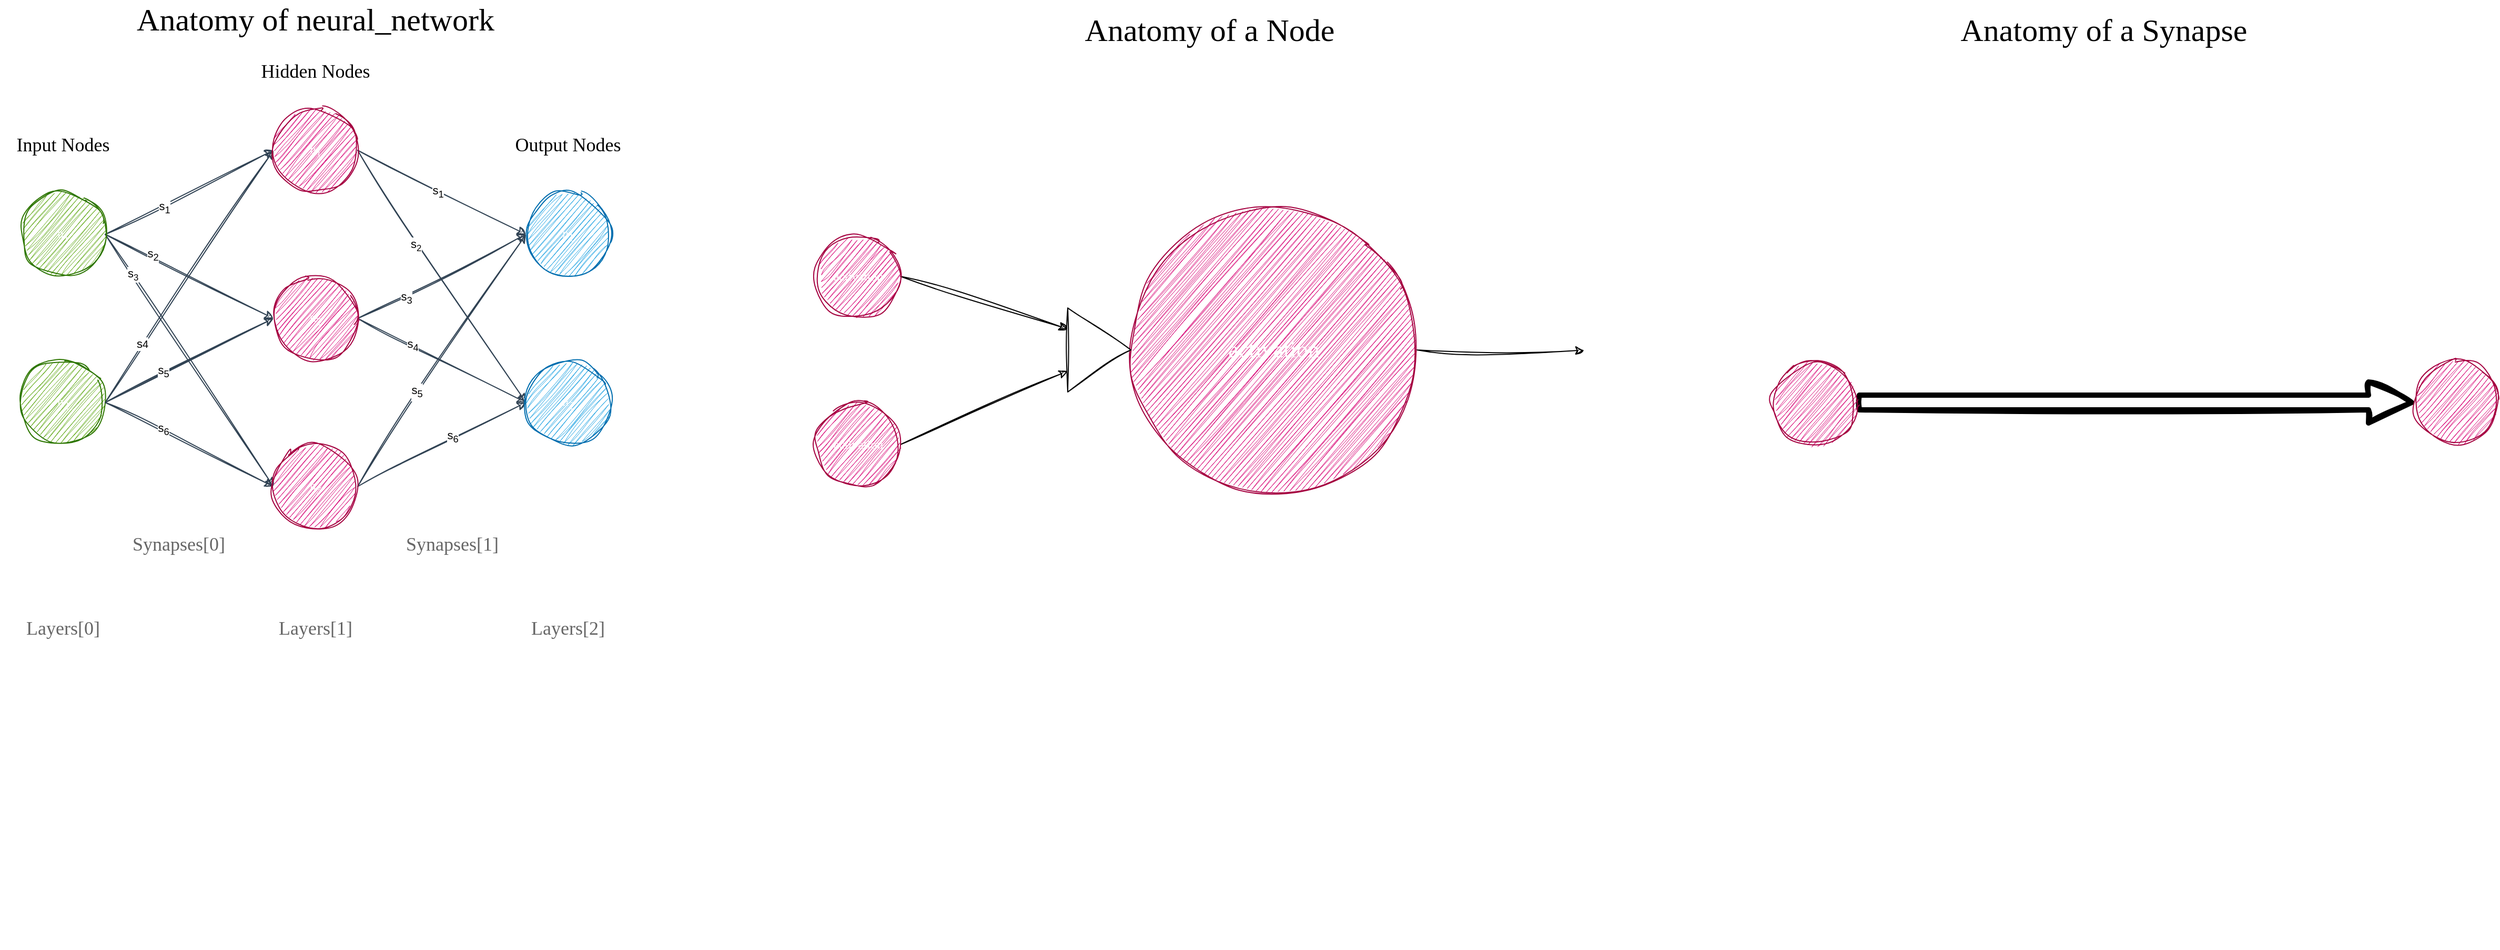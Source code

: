<mxfile>
    <diagram id="xuRbzd0cc3Z0erRxjnMo" name="Page-1">
        <mxGraphModel dx="2004" dy="1222" grid="1" gridSize="10" guides="1" tooltips="1" connect="1" arrows="1" fold="1" page="1" pageScale="1" pageWidth="850" pageHeight="1100" math="0" shadow="0">
            <root>
                <mxCell id="0"/>
                <mxCell id="1" parent="0"/>
                <mxCell id="16" style="edgeStyle=none;html=1;exitX=1;exitY=0.5;exitDx=0;exitDy=0;entryX=0;entryY=0.5;entryDx=0;entryDy=0;fillColor=#647687;strokeColor=#314354;sketch=1;curveFitting=1;jiggle=2;fontFamily=Comic Sans MS;" parent="1" source="3" target="5" edge="1">
                    <mxGeometry relative="1" as="geometry"/>
                </mxCell>
                <mxCell id="107" value="s&lt;font size=&quot;1&quot;&gt;&lt;sub&gt;3&lt;/sub&gt;&lt;/font&gt;" style="edgeLabel;html=1;align=center;verticalAlign=middle;resizable=0;points=[];" parent="16" vertex="1" connectable="0">
                    <mxGeometry x="-0.684" y="1" relative="1" as="geometry">
                        <mxPoint as="offset"/>
                    </mxGeometry>
                </mxCell>
                <mxCell id="17" style="edgeStyle=none;html=1;exitX=1;exitY=0.5;exitDx=0;exitDy=0;entryX=0;entryY=0.5;entryDx=0;entryDy=0;fillColor=#647687;strokeColor=#314354;sketch=1;curveFitting=1;jiggle=2;fontFamily=Comic Sans MS;" parent="1" source="3" target="6" edge="1">
                    <mxGeometry relative="1" as="geometry"/>
                </mxCell>
                <mxCell id="106" value="s&lt;sub&gt;2&lt;/sub&gt;" style="edgeLabel;html=1;align=center;verticalAlign=middle;resizable=0;points=[];" parent="17" vertex="1" connectable="0">
                    <mxGeometry x="-0.29" y="2" relative="1" as="geometry">
                        <mxPoint x="-13" y="-7" as="offset"/>
                    </mxGeometry>
                </mxCell>
                <mxCell id="27" style="edgeStyle=none;html=1;exitX=1;exitY=0.5;exitDx=0;exitDy=0;entryX=0;entryY=0.5;entryDx=0;entryDy=0;fillColor=#647687;strokeColor=#314354;sketch=1;curveFitting=1;jiggle=2;fontFamily=Comic Sans MS;" parent="1" source="3" target="7" edge="1">
                    <mxGeometry relative="1" as="geometry"/>
                </mxCell>
                <mxCell id="105" value="s&lt;sub&gt;1&lt;/sub&gt;" style="edgeLabel;html=1;align=center;verticalAlign=middle;resizable=0;points=[];" parent="27" vertex="1" connectable="0">
                    <mxGeometry x="-0.087" y="-1" relative="1" as="geometry">
                        <mxPoint x="-18" y="10" as="offset"/>
                    </mxGeometry>
                </mxCell>
                <mxCell id="3" value="n&lt;sub&gt;1&lt;/sub&gt;" style="ellipse;whiteSpace=wrap;html=1;aspect=fixed;fillColor=#60a917;fontColor=#ffffff;strokeColor=#2D7600;sketch=1;curveFitting=1;jiggle=2;fontFamily=Comic Sans MS;" parent="1" vertex="1">
                    <mxGeometry x="145" y="200" width="80" height="80" as="geometry"/>
                </mxCell>
                <mxCell id="13" style="edgeStyle=none;html=1;exitX=1;exitY=0.5;exitDx=0;exitDy=0;entryX=0;entryY=0.5;entryDx=0;entryDy=0;fillColor=#647687;strokeColor=#314354;sketch=1;curveFitting=1;jiggle=2;fontFamily=Comic Sans MS;" parent="1" source="4" target="5" edge="1">
                    <mxGeometry relative="1" as="geometry"/>
                </mxCell>
                <mxCell id="110" value="s&lt;sub&gt;6&lt;/sub&gt;" style="edgeLabel;html=1;align=center;verticalAlign=middle;resizable=0;points=[];" parent="13" vertex="1" connectable="0">
                    <mxGeometry x="-0.434" y="-2" relative="1" as="geometry">
                        <mxPoint x="10" y="1" as="offset"/>
                    </mxGeometry>
                </mxCell>
                <mxCell id="14" style="edgeStyle=none;html=1;exitX=1;exitY=0.5;exitDx=0;exitDy=0;entryX=0;entryY=0.5;entryDx=0;entryDy=0;fillColor=#647687;strokeColor=#314354;sketch=1;curveFitting=1;jiggle=2;fontFamily=Comic Sans MS;" parent="1" source="4" target="6" edge="1">
                    <mxGeometry relative="1" as="geometry"/>
                </mxCell>
                <mxCell id="15" style="edgeStyle=none;html=1;exitX=1;exitY=0.5;exitDx=0;exitDy=0;entryX=0;entryY=0.5;entryDx=0;entryDy=0;fillColor=#647687;strokeColor=#314354;sketch=1;curveFitting=1;jiggle=2;fontFamily=Comic Sans MS;" parent="1" source="4" target="7" edge="1">
                    <mxGeometry relative="1" as="geometry"/>
                </mxCell>
                <mxCell id="108" value="s&lt;font size=&quot;1&quot;&gt;4&lt;/font&gt;" style="edgeLabel;html=1;align=center;verticalAlign=middle;resizable=0;points=[];" parent="15" vertex="1" connectable="0">
                    <mxGeometry x="-0.562" y="-1" relative="1" as="geometry">
                        <mxPoint x="-1" y="-4" as="offset"/>
                    </mxGeometry>
                </mxCell>
                <mxCell id="4" value="n&lt;sub&gt;2&lt;/sub&gt;" style="ellipse;whiteSpace=wrap;html=1;aspect=fixed;fillColor=#60a917;fontColor=#ffffff;strokeColor=#2D7600;sketch=1;curveFitting=1;jiggle=2;fontFamily=Comic Sans MS;" parent="1" vertex="1">
                    <mxGeometry x="145" y="360" width="80" height="80" as="geometry"/>
                </mxCell>
                <mxCell id="20" style="edgeStyle=none;html=1;exitX=1;exitY=0.5;exitDx=0;exitDy=0;entryX=0;entryY=0.5;entryDx=0;entryDy=0;fillColor=#647687;strokeColor=#314354;sketch=1;curveFitting=1;jiggle=2;fontFamily=Comic Sans MS;" parent="1" source="5" target="19" edge="1">
                    <mxGeometry relative="1" as="geometry"/>
                </mxCell>
                <mxCell id="116" value="s&lt;sub&gt;6&lt;/sub&gt;" style="edgeLabel;html=1;align=center;verticalAlign=middle;resizable=0;points=[];" parent="20" vertex="1" connectable="0">
                    <mxGeometry x="-0.372" y="2" relative="1" as="geometry">
                        <mxPoint x="41" y="-20" as="offset"/>
                    </mxGeometry>
                </mxCell>
                <mxCell id="23" style="edgeStyle=none;html=1;exitX=1;exitY=0.5;exitDx=0;exitDy=0;entryX=0;entryY=0.5;entryDx=0;entryDy=0;fillColor=#647687;strokeColor=#314354;sketch=1;curveFitting=1;jiggle=2;fontFamily=Comic Sans MS;" parent="1" source="5" target="21" edge="1">
                    <mxGeometry relative="1" as="geometry"/>
                </mxCell>
                <mxCell id="115" value="s&lt;sub&gt;5&lt;/sub&gt;" style="edgeLabel;html=1;align=center;verticalAlign=middle;resizable=0;points=[];" parent="23" vertex="1" connectable="0">
                    <mxGeometry x="-0.286" y="1" relative="1" as="geometry">
                        <mxPoint x="-1" y="-4" as="offset"/>
                    </mxGeometry>
                </mxCell>
                <mxCell id="5" value="n&lt;sub&gt;3&lt;/sub&gt;" style="ellipse;whiteSpace=wrap;html=1;aspect=fixed;fillColor=#d80073;fontColor=#ffffff;strokeColor=#A50040;sketch=1;curveFitting=1;jiggle=2;fontFamily=Comic Sans MS;" parent="1" vertex="1">
                    <mxGeometry x="385" y="440" width="80" height="80" as="geometry"/>
                </mxCell>
                <mxCell id="22" style="edgeStyle=none;html=1;exitX=1;exitY=0.5;exitDx=0;exitDy=0;entryX=0;entryY=0.5;entryDx=0;entryDy=0;fillColor=#647687;strokeColor=#314354;sketch=1;curveFitting=1;jiggle=2;fontFamily=Comic Sans MS;" parent="1" source="6" target="19" edge="1">
                    <mxGeometry relative="1" as="geometry"/>
                </mxCell>
                <mxCell id="114" value="s&lt;sub&gt;4&lt;/sub&gt;" style="edgeLabel;html=1;align=center;verticalAlign=middle;resizable=0;points=[];" parent="22" vertex="1" connectable="0">
                    <mxGeometry x="-0.459" y="-2" relative="1" as="geometry">
                        <mxPoint x="9" y="2" as="offset"/>
                    </mxGeometry>
                </mxCell>
                <mxCell id="24" style="edgeStyle=none;html=1;exitX=1;exitY=0.5;exitDx=0;exitDy=0;entryX=0;entryY=0.5;entryDx=0;entryDy=0;fillColor=#647687;strokeColor=#314354;sketch=1;curveFitting=1;jiggle=2;fontFamily=Comic Sans MS;" parent="1" source="6" target="21" edge="1">
                    <mxGeometry relative="1" as="geometry"/>
                </mxCell>
                <mxCell id="113" value="s&lt;sub&gt;3&lt;/sub&gt;" style="edgeLabel;html=1;align=center;verticalAlign=middle;resizable=0;points=[];" parent="24" vertex="1" connectable="0">
                    <mxGeometry x="-0.232" relative="1" as="geometry">
                        <mxPoint x="-16" y="11" as="offset"/>
                    </mxGeometry>
                </mxCell>
                <mxCell id="6" value="n&lt;sub&gt;2&lt;/sub&gt;" style="ellipse;whiteSpace=wrap;html=1;aspect=fixed;fillColor=#d80073;fontColor=#ffffff;strokeColor=#A50040;sketch=1;curveFitting=1;jiggle=2;fontFamily=Comic Sans MS;" parent="1" vertex="1">
                    <mxGeometry x="385" y="280" width="80" height="80" as="geometry"/>
                </mxCell>
                <mxCell id="25" style="edgeStyle=none;html=1;exitX=1;exitY=0.5;exitDx=0;exitDy=0;entryX=0;entryY=0.5;entryDx=0;entryDy=0;fillColor=#647687;strokeColor=#314354;sketch=1;curveFitting=1;jiggle=2;fontFamily=Comic Sans MS;" parent="1" source="7" target="21" edge="1">
                    <mxGeometry relative="1" as="geometry"/>
                </mxCell>
                <mxCell id="111" value="s&lt;sub&gt;1&lt;/sub&gt;" style="edgeLabel;html=1;align=center;verticalAlign=middle;resizable=0;points=[];" parent="25" vertex="1" connectable="0">
                    <mxGeometry x="-0.256" relative="1" as="geometry">
                        <mxPoint x="16" y="10" as="offset"/>
                    </mxGeometry>
                </mxCell>
                <mxCell id="26" style="edgeStyle=none;html=1;exitX=1;exitY=0.5;exitDx=0;exitDy=0;entryX=0;entryY=0.5;entryDx=0;entryDy=0;fillColor=#647687;strokeColor=#314354;sketch=1;curveFitting=1;jiggle=2;fontFamily=Comic Sans MS;" parent="1" source="7" target="19" edge="1">
                    <mxGeometry relative="1" as="geometry"/>
                </mxCell>
                <mxCell id="112" value="s&lt;font size=&quot;1&quot;&gt;&lt;sub&gt;2&lt;/sub&gt;&lt;/font&gt;" style="edgeLabel;html=1;align=center;verticalAlign=middle;resizable=0;points=[];" parent="26" vertex="1" connectable="0">
                    <mxGeometry x="-0.38" y="-3" relative="1" as="geometry">
                        <mxPoint x="8" y="14" as="offset"/>
                    </mxGeometry>
                </mxCell>
                <mxCell id="7" value="n&lt;sub&gt;1&lt;/sub&gt;" style="ellipse;whiteSpace=wrap;html=1;aspect=fixed;fillColor=#d80073;fontColor=#ffffff;strokeColor=#A50040;sketch=1;curveFitting=1;jiggle=2;fontFamily=Comic Sans MS;" parent="1" vertex="1">
                    <mxGeometry x="385" y="120" width="80" height="80" as="geometry"/>
                </mxCell>
                <mxCell id="19" value="n&lt;sub&gt;2&lt;/sub&gt;" style="ellipse;whiteSpace=wrap;html=1;aspect=fixed;fillColor=#1ba1e2;fontColor=#ffffff;strokeColor=#006EAF;sketch=1;curveFitting=1;jiggle=2;fontFamily=Comic Sans MS;" parent="1" vertex="1">
                    <mxGeometry x="625" y="360" width="80" height="80" as="geometry"/>
                </mxCell>
                <mxCell id="21" value="n&lt;sub&gt;1&lt;/sub&gt;" style="ellipse;whiteSpace=wrap;html=1;aspect=fixed;fillColor=#1ba1e2;fontColor=#ffffff;strokeColor=#006EAF;sketch=1;curveFitting=1;jiggle=2;fontFamily=Comic Sans MS;" parent="1" vertex="1">
                    <mxGeometry x="625" y="200" width="80" height="80" as="geometry"/>
                </mxCell>
                <mxCell id="28" value="&lt;font style=&quot;font-size: 18px;&quot;&gt;Input Nodes&lt;/font&gt;" style="text;html=1;strokeColor=none;fillColor=none;align=center;verticalAlign=middle;whiteSpace=wrap;rounded=0;sketch=1;curveFitting=1;jiggle=2;fontFamily=Comic Sans MS;" parent="1" vertex="1">
                    <mxGeometry x="125" y="140" width="120" height="30" as="geometry"/>
                </mxCell>
                <mxCell id="29" value="&lt;font style=&quot;font-size: 18px;&quot;&gt;Output Nodes&lt;/font&gt;" style="text;html=1;strokeColor=none;fillColor=none;align=center;verticalAlign=middle;whiteSpace=wrap;rounded=0;sketch=1;curveFitting=1;jiggle=2;fontFamily=Comic Sans MS;" parent="1" vertex="1">
                    <mxGeometry x="605" y="140" width="120" height="30" as="geometry"/>
                </mxCell>
                <mxCell id="30" value="&lt;font style=&quot;font-size: 18px;&quot;&gt;Hidden Nodes&lt;/font&gt;" style="text;html=1;strokeColor=none;fillColor=none;align=center;verticalAlign=middle;whiteSpace=wrap;rounded=0;sketch=1;curveFitting=1;jiggle=2;fontFamily=Comic Sans MS;" parent="1" vertex="1">
                    <mxGeometry x="345" y="70" width="160" height="30" as="geometry"/>
                </mxCell>
                <mxCell id="53" value="&lt;font color=&quot;#666666&quot;&gt;Synapses[0]&lt;/font&gt;" style="text;html=1;strokeColor=none;fillColor=none;align=center;verticalAlign=middle;whiteSpace=wrap;rounded=0;fontSize=18;sketch=1;curveFitting=1;jiggle=2;fontFamily=Comic Sans MS;" parent="1" vertex="1">
                    <mxGeometry x="245" y="520" width="100" height="30" as="geometry"/>
                </mxCell>
                <mxCell id="54" value="&lt;font color=&quot;#666666&quot;&gt;Synapses[1]&lt;/font&gt;" style="text;html=1;strokeColor=none;fillColor=none;align=center;verticalAlign=middle;whiteSpace=wrap;rounded=0;fontSize=18;sketch=1;curveFitting=1;jiggle=2;fontFamily=Comic Sans MS;" parent="1" vertex="1">
                    <mxGeometry x="505" y="520" width="100" height="30" as="geometry"/>
                </mxCell>
                <mxCell id="60" value="&lt;font color=&quot;#666666&quot;&gt;Layers[0]&lt;/font&gt;" style="text;html=1;strokeColor=none;fillColor=none;align=center;verticalAlign=middle;whiteSpace=wrap;rounded=0;fontSize=18;sketch=1;curveFitting=1;jiggle=2;fontFamily=Comic Sans MS;" parent="1" vertex="1">
                    <mxGeometry x="135" y="600" width="100" height="30" as="geometry"/>
                </mxCell>
                <mxCell id="61" value="&lt;font color=&quot;#666666&quot;&gt;Layers[1]&lt;/font&gt;" style="text;html=1;strokeColor=none;fillColor=none;align=center;verticalAlign=middle;whiteSpace=wrap;rounded=0;fontSize=18;sketch=1;curveFitting=1;jiggle=2;fontFamily=Comic Sans MS;" parent="1" vertex="1">
                    <mxGeometry x="375" y="600" width="100" height="30" as="geometry"/>
                </mxCell>
                <mxCell id="62" value="&lt;font color=&quot;#666666&quot;&gt;Layers[2]&lt;/font&gt;" style="text;html=1;strokeColor=none;fillColor=none;align=center;verticalAlign=middle;whiteSpace=wrap;rounded=0;fontSize=18;sketch=1;curveFitting=1;jiggle=2;fontFamily=Comic Sans MS;" parent="1" vertex="1">
                    <mxGeometry x="615" y="600" width="100" height="30" as="geometry"/>
                </mxCell>
                <mxCell id="63" value="&lt;font style=&quot;font-size: 30px;&quot;&gt;Anatomy of neural_network&lt;/font&gt;" style="text;html=1;strokeColor=none;fillColor=none;align=center;verticalAlign=middle;whiteSpace=wrap;rounded=0;fontSize=18;sketch=1;curveFitting=1;jiggle=2;fontFamily=Comic Sans MS;" parent="1" vertex="1">
                    <mxGeometry x="155" y="20" width="540" height="30" as="geometry"/>
                </mxCell>
                <mxCell id="64" value="&lt;font style=&quot;font-size: 30px;&quot;&gt;Anatomy of a Node&lt;/font&gt;" style="text;html=1;strokeColor=none;fillColor=none;align=center;verticalAlign=middle;whiteSpace=wrap;rounded=0;fontSize=18;sketch=1;curveFitting=1;jiggle=2;fontFamily=Comic Sans MS;" parent="1" vertex="1">
                    <mxGeometry x="1110" y="30" width="330" height="30" as="geometry"/>
                </mxCell>
                <mxCell id="65" style="edgeStyle=none;html=1;exitX=1;exitY=0.5;exitDx=0;exitDy=0;entryX=0;entryY=0.5;entryDx=0;entryDy=0;fillColor=#647687;strokeColor=#314354;sketch=1;curveFitting=1;jiggle=2;fontFamily=Comic Sans MS;" parent="1" edge="1">
                    <mxGeometry relative="1" as="geometry">
                        <mxPoint x="225" y="400" as="sourcePoint"/>
                        <mxPoint x="385" y="320" as="targetPoint"/>
                    </mxGeometry>
                </mxCell>
                <mxCell id="109" value="s&lt;sub&gt;5&lt;/sub&gt;" style="edgeLabel;html=1;align=center;verticalAlign=middle;resizable=0;points=[];" parent="65" vertex="1" connectable="0">
                    <mxGeometry x="-0.486" y="1" relative="1" as="geometry">
                        <mxPoint x="14" y="-8" as="offset"/>
                    </mxGeometry>
                </mxCell>
                <mxCell id="84" style="edgeStyle=none;html=1;exitX=1;exitY=0.5;exitDx=0;exitDy=0;fontSize=25;fontColor=#FFFFFF;sketch=1;curveFitting=1;jiggle=2;fontFamily=Comic Sans MS;" parent="1" source="68" edge="1">
                    <mxGeometry relative="1" as="geometry">
                        <mxPoint x="1631" y="350.526" as="targetPoint"/>
                    </mxGeometry>
                </mxCell>
                <mxCell id="68" value="&lt;font style=&quot;font-size: 22px;&quot;&gt;activation&lt;/font&gt;" style="ellipse;whiteSpace=wrap;html=1;aspect=fixed;fillColor=#d80073;fontColor=#ffffff;strokeColor=#A50040;sketch=1;curveFitting=1;jiggle=2;fontFamily=Comic Sans MS;" parent="1" vertex="1">
                    <mxGeometry x="1200" y="214" width="272" height="272" as="geometry"/>
                </mxCell>
                <mxCell id="69" value="&lt;font color=&quot;#ffffff&quot; style=&quot;&quot;&gt;&lt;span style=&quot;font-size: 17px;&quot;&gt;activation =&amp;nbsp;&lt;/span&gt;&lt;span style=&quot;font-size: 17px; text-align: left;&quot;&gt;&amp;nbsp;&lt;/span&gt;&lt;span style=&quot;text-align: left;&quot;&gt;&lt;font style=&quot;font-size: 20px;&quot;&gt;sigmoid(&amp;nbsp;&lt;/font&gt;&lt;/span&gt;&lt;span style=&quot;text-align: left;&quot;&gt;&lt;span style=&quot;font-size: 17px;&quot;&gt;∑ (activation&lt;/span&gt;&lt;span style=&quot;font-size: 14.167px;&quot;&gt;&lt;sub&gt;n &lt;/sub&gt;* weight&lt;sub&gt;n&lt;/sub&gt;&lt;/span&gt;&lt;span style=&quot;font-size: 17px;&quot;&gt;)&amp;nbsp; + bias&lt;/span&gt;&lt;font style=&quot;font-size: 20px;&quot;&gt;)&lt;/font&gt;&lt;/span&gt;&lt;/font&gt;" style="text;html=1;strokeColor=none;fillColor=none;align=center;verticalAlign=middle;whiteSpace=wrap;rounded=0;sketch=1;curveFitting=1;jiggle=2;fontFamily=Comic Sans MS;" parent="1" vertex="1">
                    <mxGeometry x="1050" y="600" width="460" height="30" as="geometry"/>
                </mxCell>
                <mxCell id="70" value="&lt;font color=&quot;#ffffff&quot; style=&quot;&quot;&gt;&lt;span style=&quot;font-size: 17px;&quot;&gt;activation =&amp;nbsp;&lt;/span&gt;&lt;span style=&quot;font-size: 17px; text-align: left;&quot;&gt;&amp;nbsp;&lt;/span&gt;&lt;span style=&quot;text-align: left;&quot;&gt;&lt;font style=&quot;font-size: 20px;&quot;&gt;sigmoid( &lt;/font&gt;&lt;font style=&quot;font-size: 17px;&quot;&gt;startingInput&lt;/font&gt;&lt;/span&gt;&lt;span style=&quot;text-align: left;&quot;&gt;&lt;font style=&quot;font-size: 20px;&quot;&gt;&amp;nbsp;&lt;/font&gt;&lt;font style=&quot;font-size: 17px;&quot;&gt;+ bias&lt;/font&gt;&lt;font style=&quot;font-size: 20px;&quot;&gt; )&lt;/font&gt;&lt;/span&gt;&lt;/font&gt;" style="text;html=1;strokeColor=none;fillColor=none;align=center;verticalAlign=middle;whiteSpace=wrap;rounded=0;sketch=1;curveFitting=1;jiggle=2;fontFamily=Comic Sans MS;" parent="1" vertex="1">
                    <mxGeometry x="1070" y="700" width="360" height="30" as="geometry"/>
                </mxCell>
                <mxCell id="71" value="Typically:&amp;nbsp;" style="text;html=1;strokeColor=none;fillColor=none;align=center;verticalAlign=middle;whiteSpace=wrap;rounded=0;labelBackgroundColor=none;fontSize=25;fontColor=#FFFFFF;sketch=1;curveFitting=1;jiggle=2;fontFamily=Comic Sans MS;" parent="1" vertex="1">
                    <mxGeometry x="1030" y="560" width="140" height="50" as="geometry"/>
                </mxCell>
                <mxCell id="73" value="For Input Nodes:" style="text;html=1;strokeColor=none;fillColor=none;align=center;verticalAlign=middle;whiteSpace=wrap;rounded=0;labelBackgroundColor=none;fontSize=25;fontColor=#FFFFFF;sketch=1;curveFitting=1;jiggle=2;fontFamily=Comic Sans MS;" parent="1" vertex="1">
                    <mxGeometry x="1030" y="660" width="220" height="50" as="geometry"/>
                </mxCell>
                <mxCell id="78" style="edgeStyle=none;html=1;exitX=1;exitY=0.5;exitDx=0;exitDy=0;entryX=0;entryY=0.75;entryDx=0;entryDy=0;fontSize=25;fontColor=#FFFFFF;sketch=1;curveFitting=1;jiggle=2;fontFamily=Comic Sans MS;" parent="1" source="77" target="94" edge="1">
                    <mxGeometry relative="1" as="geometry"/>
                </mxCell>
                <mxCell id="77" value="activation" style="ellipse;whiteSpace=wrap;html=1;aspect=fixed;fillColor=#d80073;fontColor=#ffffff;strokeColor=#A50040;sketch=1;curveFitting=1;jiggle=2;fontFamily=Comic Sans MS;" parent="1" vertex="1">
                    <mxGeometry x="901" y="400" width="80" height="80" as="geometry"/>
                </mxCell>
                <mxCell id="80" style="edgeStyle=none;html=1;exitX=1;exitY=0.5;exitDx=0;exitDy=0;entryX=0;entryY=0.25;entryDx=0;entryDy=0;fontSize=25;fontColor=#FFFFFF;sketch=1;curveFitting=1;jiggle=2;fontFamily=Comic Sans MS;" parent="1" source="79" target="94" edge="1">
                    <mxGeometry relative="1" as="geometry"/>
                </mxCell>
                <mxCell id="79" value="activation" style="ellipse;whiteSpace=wrap;html=1;aspect=fixed;fillColor=#d80073;fontColor=#ffffff;strokeColor=#A50040;sketch=1;curveFitting=1;jiggle=2;fontFamily=Comic Sans MS;" parent="1" vertex="1">
                    <mxGeometry x="901" y="240" width="80" height="80" as="geometry"/>
                </mxCell>
                <mxCell id="85" value="&lt;font style=&quot;font-size: 17px;&quot;&gt;Weight&lt;/font&gt;" style="text;html=1;strokeColor=none;fillColor=none;align=center;verticalAlign=middle;whiteSpace=wrap;rounded=0;labelBackgroundColor=none;fontSize=25;fontColor=#FFFFFF;sketch=1;curveFitting=1;jiggle=2;fontFamily=Comic Sans MS;" parent="1" vertex="1">
                    <mxGeometry x="1491" y="310" width="100" height="40" as="geometry"/>
                </mxCell>
                <mxCell id="87" value="weight" style="text;html=1;strokeColor=none;fillColor=none;align=center;verticalAlign=middle;whiteSpace=wrap;rounded=0;labelBackgroundColor=none;fontSize=17;fontColor=#FFFFFF;rotation=-30;sketch=1;curveFitting=1;jiggle=2;fontFamily=Comic Sans MS;" parent="1" vertex="1">
                    <mxGeometry x="1001" y="410" width="100" height="30" as="geometry"/>
                </mxCell>
                <mxCell id="88" value="weight" style="text;html=1;strokeColor=none;fillColor=none;align=center;verticalAlign=middle;whiteSpace=wrap;rounded=0;labelBackgroundColor=none;fontSize=17;fontColor=#FFFFFF;rotation=20;sketch=1;curveFitting=1;jiggle=2;fontFamily=Comic Sans MS;" parent="1" vertex="1">
                    <mxGeometry x="1001" y="265" width="100" height="30" as="geometry"/>
                </mxCell>
                <mxCell id="92" value="&lt;font style=&quot;font-size: 30px;&quot;&gt;Anatomy of a Synapse&lt;/font&gt;" style="text;html=1;strokeColor=none;fillColor=none;align=center;verticalAlign=middle;whiteSpace=wrap;rounded=0;fontSize=18;sketch=1;curveFitting=1;jiggle=2;fontFamily=Comic Sans MS;" parent="1" vertex="1">
                    <mxGeometry x="1960" y="30" width="330" height="30" as="geometry"/>
                </mxCell>
                <mxCell id="93" value="Parameters&lt;br&gt;- activation&lt;br&gt;- bias&lt;br&gt;- input_synapse[ ]&lt;br&gt;- output_synapse[ ]" style="text;strokeColor=none;fillColor=none;align=left;verticalAlign=middle;spacingLeft=4;spacingRight=4;overflow=hidden;points=[[0,0.5],[1,0.5]];portConstraint=eastwest;rotatable=0;whiteSpace=wrap;html=1;labelBackgroundColor=none;fontSize=22;fontColor=#FFFFFF;sketch=1;curveFitting=1;jiggle=2;fontFamily=Comic Sans MS;" parent="1" vertex="1">
                    <mxGeometry x="1180" y="780" width="230" height="140" as="geometry"/>
                </mxCell>
                <mxCell id="94" value="&lt;span style=&quot;text-align: left;&quot;&gt;&lt;font style=&quot;font-size: 10px;&quot;&gt;∑ + bias&lt;/font&gt;&lt;/span&gt;" style="triangle;whiteSpace=wrap;html=1;labelBackgroundColor=none;fontSize=17;fontColor=#FFFFFF;sketch=1;curveFitting=1;jiggle=2;fontFamily=Comic Sans MS;" parent="1" vertex="1">
                    <mxGeometry x="1140" y="310" width="60" height="80" as="geometry"/>
                </mxCell>
                <mxCell id="95" value="" style="shape=flexArrow;endArrow=classic;html=1;fontSize=10;fontColor=#FFFFFF;strokeWidth=5;startSize=10;endSize=12;sketch=1;curveFitting=1;jiggle=2;fontFamily=Comic Sans MS;startArrow=none;" parent="1" source="97" edge="1">
                    <mxGeometry width="50" height="50" relative="1" as="geometry">
                        <mxPoint x="1810" y="400" as="sourcePoint"/>
                        <mxPoint x="2420" y="400" as="targetPoint"/>
                    </mxGeometry>
                </mxCell>
                <mxCell id="96" value="Parameters&lt;br&gt;- weight&lt;br&gt;- input_node&amp;nbsp;&lt;br&gt;- output_node" style="text;strokeColor=none;fillColor=none;align=left;verticalAlign=middle;spacingLeft=4;spacingRight=4;overflow=hidden;points=[[0,0.5],[1,0.5]];portConstraint=eastwest;rotatable=0;whiteSpace=wrap;html=1;labelBackgroundColor=none;fontSize=22;fontColor=#FFFFFF;sketch=1;curveFitting=1;jiggle=2;fontFamily=Comic Sans MS;" parent="1" vertex="1">
                    <mxGeometry x="2043" y="460" width="164" height="120" as="geometry"/>
                </mxCell>
                <mxCell id="98" value="" style="ellipse;whiteSpace=wrap;html=1;aspect=fixed;fillColor=#d80073;fontColor=#ffffff;strokeColor=#A50040;sketch=1;curveFitting=1;jiggle=2;fontFamily=Comic Sans MS;" parent="1" vertex="1">
                    <mxGeometry x="2420" y="360" width="80" height="80" as="geometry"/>
                </mxCell>
                <mxCell id="99" value="Weight" style="text;html=1;strokeColor=none;fillColor=none;align=center;verticalAlign=middle;whiteSpace=wrap;rounded=0;labelBackgroundColor=none;fontSize=19;fontColor=#FFFFFF;sketch=1;curveFitting=1;jiggle=2;fontFamily=Comic Sans MS;" parent="1" vertex="1">
                    <mxGeometry x="2095" y="350" width="60" height="30" as="geometry"/>
                </mxCell>
                <mxCell id="103" value="" style="shape=flexArrow;endArrow=none;html=1;fontSize=10;fontColor=#FFFFFF;strokeWidth=5;startSize=10;endSize=12;sketch=1;curveFitting=1;jiggle=2;fontFamily=Comic Sans MS;" parent="1" target="97" edge="1">
                    <mxGeometry width="50" height="50" relative="1" as="geometry">
                        <mxPoint x="1810" y="400" as="sourcePoint"/>
                        <mxPoint x="2420" y="400" as="targetPoint"/>
                    </mxGeometry>
                </mxCell>
                <mxCell id="97" value="" style="ellipse;whiteSpace=wrap;html=1;aspect=fixed;fillColor=#d80073;fontColor=#ffffff;strokeColor=#A50040;sketch=1;curveFitting=1;jiggle=2;fontFamily=Comic Sans MS;" parent="1" vertex="1">
                    <mxGeometry x="1810" y="360" width="80" height="80" as="geometry"/>
                </mxCell>
                <mxCell id="104" value="Parameters&lt;br&gt;- list of Synapse[]&lt;br&gt;- list of Node[]" style="text;strokeColor=none;fillColor=none;align=left;verticalAlign=middle;spacingLeft=4;spacingRight=4;overflow=hidden;points=[[0,0.5],[1,0.5]];portConstraint=eastwest;rotatable=0;whiteSpace=wrap;html=1;labelBackgroundColor=none;fontSize=22;fontColor=#FFFFFF;sketch=1;curveFitting=1;jiggle=2;fontFamily=Comic Sans MS;" parent="1" vertex="1">
                    <mxGeometry x="310" y="740" width="230" height="100" as="geometry"/>
                </mxCell>
            </root>
        </mxGraphModel>
    </diagram>
</mxfile>